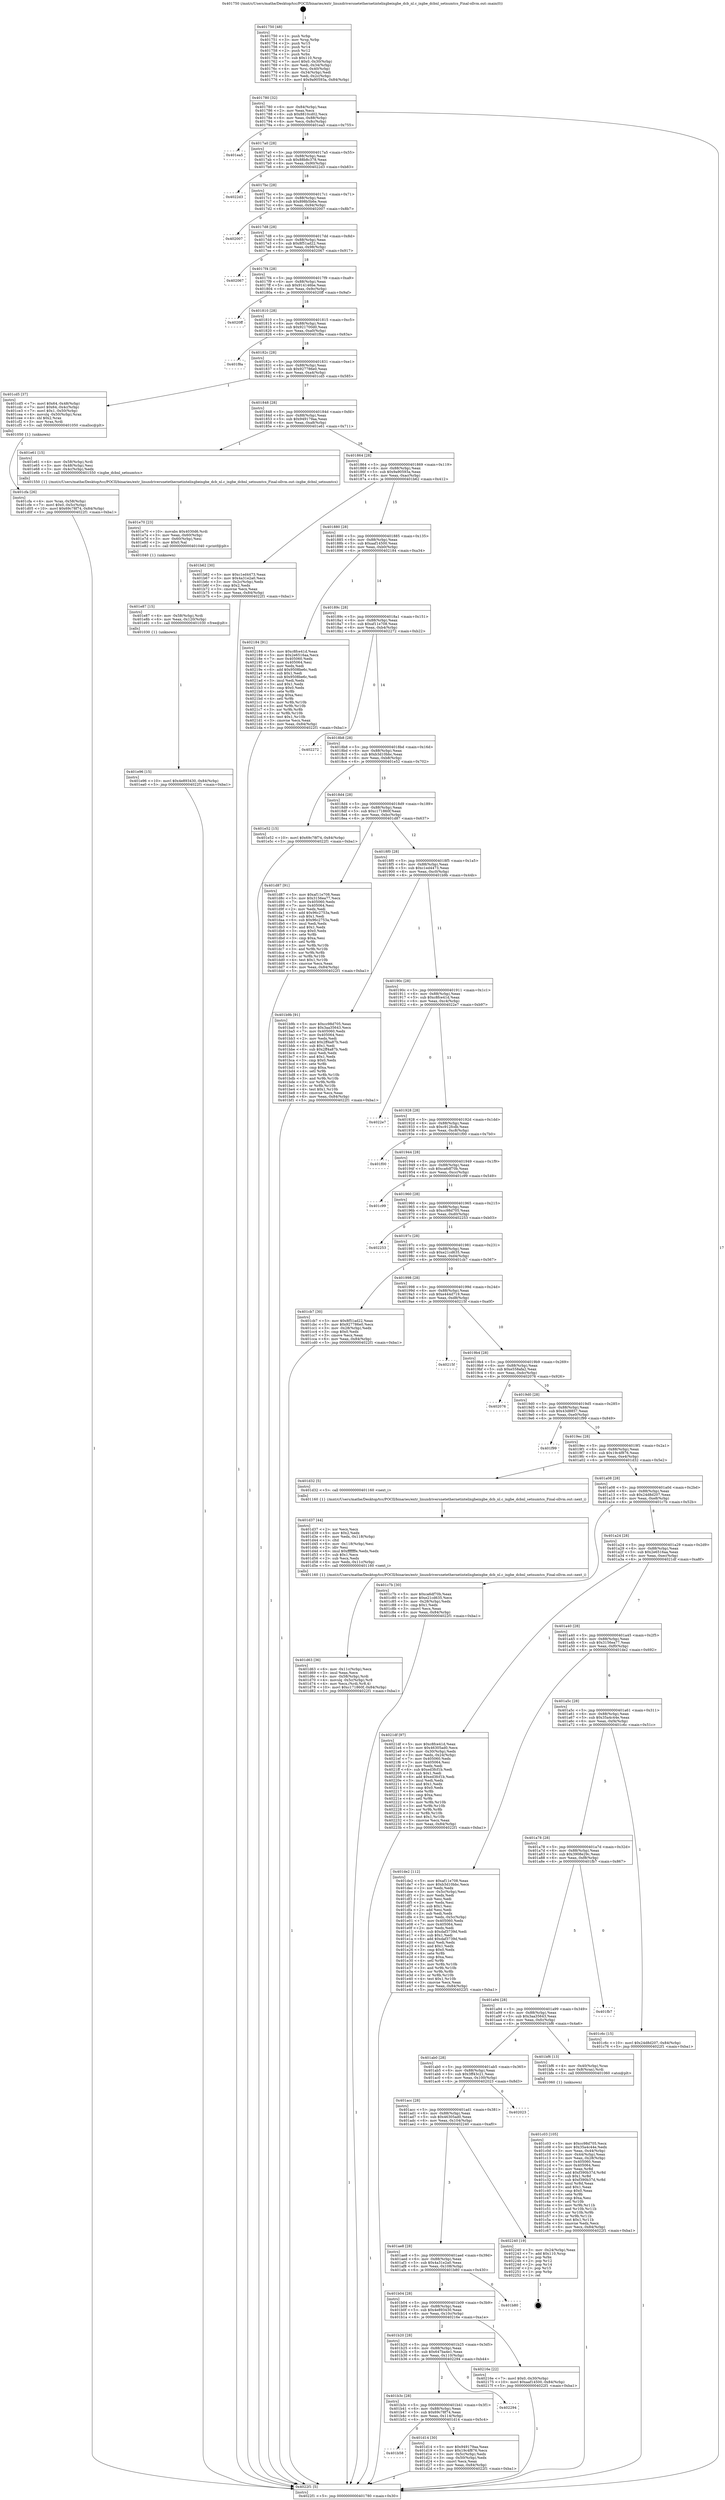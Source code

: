 digraph "0x401750" {
  label = "0x401750 (/mnt/c/Users/mathe/Desktop/tcc/POCII/binaries/extr_linuxdriversnetethernetintelixgbeixgbe_dcb_nl.c_ixgbe_dcbnl_setnumtcs_Final-ollvm.out::main(0))"
  labelloc = "t"
  node[shape=record]

  Entry [label="",width=0.3,height=0.3,shape=circle,fillcolor=black,style=filled]
  "0x401780" [label="{
     0x401780 [32]\l
     | [instrs]\l
     &nbsp;&nbsp;0x401780 \<+6\>: mov -0x84(%rbp),%eax\l
     &nbsp;&nbsp;0x401786 \<+2\>: mov %eax,%ecx\l
     &nbsp;&nbsp;0x401788 \<+6\>: sub $0x8810cd02,%ecx\l
     &nbsp;&nbsp;0x40178e \<+6\>: mov %eax,-0x88(%rbp)\l
     &nbsp;&nbsp;0x401794 \<+6\>: mov %ecx,-0x8c(%rbp)\l
     &nbsp;&nbsp;0x40179a \<+6\>: je 0000000000401ea5 \<main+0x755\>\l
  }"]
  "0x401ea5" [label="{
     0x401ea5\l
  }", style=dashed]
  "0x4017a0" [label="{
     0x4017a0 [28]\l
     | [instrs]\l
     &nbsp;&nbsp;0x4017a0 \<+5\>: jmp 00000000004017a5 \<main+0x55\>\l
     &nbsp;&nbsp;0x4017a5 \<+6\>: mov -0x88(%rbp),%eax\l
     &nbsp;&nbsp;0x4017ab \<+5\>: sub $0x88b8c378,%eax\l
     &nbsp;&nbsp;0x4017b0 \<+6\>: mov %eax,-0x90(%rbp)\l
     &nbsp;&nbsp;0x4017b6 \<+6\>: je 00000000004022d3 \<main+0xb83\>\l
  }"]
  Exit [label="",width=0.3,height=0.3,shape=circle,fillcolor=black,style=filled,peripheries=2]
  "0x4022d3" [label="{
     0x4022d3\l
  }", style=dashed]
  "0x4017bc" [label="{
     0x4017bc [28]\l
     | [instrs]\l
     &nbsp;&nbsp;0x4017bc \<+5\>: jmp 00000000004017c1 \<main+0x71\>\l
     &nbsp;&nbsp;0x4017c1 \<+6\>: mov -0x88(%rbp),%eax\l
     &nbsp;&nbsp;0x4017c7 \<+5\>: sub $0x898b5b6e,%eax\l
     &nbsp;&nbsp;0x4017cc \<+6\>: mov %eax,-0x94(%rbp)\l
     &nbsp;&nbsp;0x4017d2 \<+6\>: je 0000000000402007 \<main+0x8b7\>\l
  }"]
  "0x401e96" [label="{
     0x401e96 [15]\l
     | [instrs]\l
     &nbsp;&nbsp;0x401e96 \<+10\>: movl $0x4e893430,-0x84(%rbp)\l
     &nbsp;&nbsp;0x401ea0 \<+5\>: jmp 00000000004022f1 \<main+0xba1\>\l
  }"]
  "0x402007" [label="{
     0x402007\l
  }", style=dashed]
  "0x4017d8" [label="{
     0x4017d8 [28]\l
     | [instrs]\l
     &nbsp;&nbsp;0x4017d8 \<+5\>: jmp 00000000004017dd \<main+0x8d\>\l
     &nbsp;&nbsp;0x4017dd \<+6\>: mov -0x88(%rbp),%eax\l
     &nbsp;&nbsp;0x4017e3 \<+5\>: sub $0x8f51ad22,%eax\l
     &nbsp;&nbsp;0x4017e8 \<+6\>: mov %eax,-0x98(%rbp)\l
     &nbsp;&nbsp;0x4017ee \<+6\>: je 0000000000402067 \<main+0x917\>\l
  }"]
  "0x401e87" [label="{
     0x401e87 [15]\l
     | [instrs]\l
     &nbsp;&nbsp;0x401e87 \<+4\>: mov -0x58(%rbp),%rdi\l
     &nbsp;&nbsp;0x401e8b \<+6\>: mov %eax,-0x120(%rbp)\l
     &nbsp;&nbsp;0x401e91 \<+5\>: call 0000000000401030 \<free@plt\>\l
     | [calls]\l
     &nbsp;&nbsp;0x401030 \{1\} (unknown)\l
  }"]
  "0x402067" [label="{
     0x402067\l
  }", style=dashed]
  "0x4017f4" [label="{
     0x4017f4 [28]\l
     | [instrs]\l
     &nbsp;&nbsp;0x4017f4 \<+5\>: jmp 00000000004017f9 \<main+0xa9\>\l
     &nbsp;&nbsp;0x4017f9 \<+6\>: mov -0x88(%rbp),%eax\l
     &nbsp;&nbsp;0x4017ff \<+5\>: sub $0x914146be,%eax\l
     &nbsp;&nbsp;0x401804 \<+6\>: mov %eax,-0x9c(%rbp)\l
     &nbsp;&nbsp;0x40180a \<+6\>: je 00000000004020ff \<main+0x9af\>\l
  }"]
  "0x401e70" [label="{
     0x401e70 [23]\l
     | [instrs]\l
     &nbsp;&nbsp;0x401e70 \<+10\>: movabs $0x4030d6,%rdi\l
     &nbsp;&nbsp;0x401e7a \<+3\>: mov %eax,-0x60(%rbp)\l
     &nbsp;&nbsp;0x401e7d \<+3\>: mov -0x60(%rbp),%esi\l
     &nbsp;&nbsp;0x401e80 \<+2\>: mov $0x0,%al\l
     &nbsp;&nbsp;0x401e82 \<+5\>: call 0000000000401040 \<printf@plt\>\l
     | [calls]\l
     &nbsp;&nbsp;0x401040 \{1\} (unknown)\l
  }"]
  "0x4020ff" [label="{
     0x4020ff\l
  }", style=dashed]
  "0x401810" [label="{
     0x401810 [28]\l
     | [instrs]\l
     &nbsp;&nbsp;0x401810 \<+5\>: jmp 0000000000401815 \<main+0xc5\>\l
     &nbsp;&nbsp;0x401815 \<+6\>: mov -0x88(%rbp),%eax\l
     &nbsp;&nbsp;0x40181b \<+5\>: sub $0x921700d0,%eax\l
     &nbsp;&nbsp;0x401820 \<+6\>: mov %eax,-0xa0(%rbp)\l
     &nbsp;&nbsp;0x401826 \<+6\>: je 0000000000401f8a \<main+0x83a\>\l
  }"]
  "0x401d63" [label="{
     0x401d63 [36]\l
     | [instrs]\l
     &nbsp;&nbsp;0x401d63 \<+6\>: mov -0x11c(%rbp),%ecx\l
     &nbsp;&nbsp;0x401d69 \<+3\>: imul %eax,%ecx\l
     &nbsp;&nbsp;0x401d6c \<+4\>: mov -0x58(%rbp),%rdi\l
     &nbsp;&nbsp;0x401d70 \<+4\>: movslq -0x5c(%rbp),%r8\l
     &nbsp;&nbsp;0x401d74 \<+4\>: mov %ecx,(%rdi,%r8,4)\l
     &nbsp;&nbsp;0x401d78 \<+10\>: movl $0xc171860f,-0x84(%rbp)\l
     &nbsp;&nbsp;0x401d82 \<+5\>: jmp 00000000004022f1 \<main+0xba1\>\l
  }"]
  "0x401f8a" [label="{
     0x401f8a\l
  }", style=dashed]
  "0x40182c" [label="{
     0x40182c [28]\l
     | [instrs]\l
     &nbsp;&nbsp;0x40182c \<+5\>: jmp 0000000000401831 \<main+0xe1\>\l
     &nbsp;&nbsp;0x401831 \<+6\>: mov -0x88(%rbp),%eax\l
     &nbsp;&nbsp;0x401837 \<+5\>: sub $0x927786e0,%eax\l
     &nbsp;&nbsp;0x40183c \<+6\>: mov %eax,-0xa4(%rbp)\l
     &nbsp;&nbsp;0x401842 \<+6\>: je 0000000000401cd5 \<main+0x585\>\l
  }"]
  "0x401d37" [label="{
     0x401d37 [44]\l
     | [instrs]\l
     &nbsp;&nbsp;0x401d37 \<+2\>: xor %ecx,%ecx\l
     &nbsp;&nbsp;0x401d39 \<+5\>: mov $0x2,%edx\l
     &nbsp;&nbsp;0x401d3e \<+6\>: mov %edx,-0x118(%rbp)\l
     &nbsp;&nbsp;0x401d44 \<+1\>: cltd\l
     &nbsp;&nbsp;0x401d45 \<+6\>: mov -0x118(%rbp),%esi\l
     &nbsp;&nbsp;0x401d4b \<+2\>: idiv %esi\l
     &nbsp;&nbsp;0x401d4d \<+6\>: imul $0xfffffffe,%edx,%edx\l
     &nbsp;&nbsp;0x401d53 \<+3\>: sub $0x1,%ecx\l
     &nbsp;&nbsp;0x401d56 \<+2\>: sub %ecx,%edx\l
     &nbsp;&nbsp;0x401d58 \<+6\>: mov %edx,-0x11c(%rbp)\l
     &nbsp;&nbsp;0x401d5e \<+5\>: call 0000000000401160 \<next_i\>\l
     | [calls]\l
     &nbsp;&nbsp;0x401160 \{1\} (/mnt/c/Users/mathe/Desktop/tcc/POCII/binaries/extr_linuxdriversnetethernetintelixgbeixgbe_dcb_nl.c_ixgbe_dcbnl_setnumtcs_Final-ollvm.out::next_i)\l
  }"]
  "0x401cd5" [label="{
     0x401cd5 [37]\l
     | [instrs]\l
     &nbsp;&nbsp;0x401cd5 \<+7\>: movl $0x64,-0x48(%rbp)\l
     &nbsp;&nbsp;0x401cdc \<+7\>: movl $0x64,-0x4c(%rbp)\l
     &nbsp;&nbsp;0x401ce3 \<+7\>: movl $0x1,-0x50(%rbp)\l
     &nbsp;&nbsp;0x401cea \<+4\>: movslq -0x50(%rbp),%rax\l
     &nbsp;&nbsp;0x401cee \<+4\>: shl $0x2,%rax\l
     &nbsp;&nbsp;0x401cf2 \<+3\>: mov %rax,%rdi\l
     &nbsp;&nbsp;0x401cf5 \<+5\>: call 0000000000401050 \<malloc@plt\>\l
     | [calls]\l
     &nbsp;&nbsp;0x401050 \{1\} (unknown)\l
  }"]
  "0x401848" [label="{
     0x401848 [28]\l
     | [instrs]\l
     &nbsp;&nbsp;0x401848 \<+5\>: jmp 000000000040184d \<main+0xfd\>\l
     &nbsp;&nbsp;0x40184d \<+6\>: mov -0x88(%rbp),%eax\l
     &nbsp;&nbsp;0x401853 \<+5\>: sub $0x949179aa,%eax\l
     &nbsp;&nbsp;0x401858 \<+6\>: mov %eax,-0xa8(%rbp)\l
     &nbsp;&nbsp;0x40185e \<+6\>: je 0000000000401e61 \<main+0x711\>\l
  }"]
  "0x401b58" [label="{
     0x401b58\l
  }", style=dashed]
  "0x401e61" [label="{
     0x401e61 [15]\l
     | [instrs]\l
     &nbsp;&nbsp;0x401e61 \<+4\>: mov -0x58(%rbp),%rdi\l
     &nbsp;&nbsp;0x401e65 \<+3\>: mov -0x48(%rbp),%esi\l
     &nbsp;&nbsp;0x401e68 \<+3\>: mov -0x4c(%rbp),%edx\l
     &nbsp;&nbsp;0x401e6b \<+5\>: call 0000000000401550 \<ixgbe_dcbnl_setnumtcs\>\l
     | [calls]\l
     &nbsp;&nbsp;0x401550 \{1\} (/mnt/c/Users/mathe/Desktop/tcc/POCII/binaries/extr_linuxdriversnetethernetintelixgbeixgbe_dcb_nl.c_ixgbe_dcbnl_setnumtcs_Final-ollvm.out::ixgbe_dcbnl_setnumtcs)\l
  }"]
  "0x401864" [label="{
     0x401864 [28]\l
     | [instrs]\l
     &nbsp;&nbsp;0x401864 \<+5\>: jmp 0000000000401869 \<main+0x119\>\l
     &nbsp;&nbsp;0x401869 \<+6\>: mov -0x88(%rbp),%eax\l
     &nbsp;&nbsp;0x40186f \<+5\>: sub $0x9a90593a,%eax\l
     &nbsp;&nbsp;0x401874 \<+6\>: mov %eax,-0xac(%rbp)\l
     &nbsp;&nbsp;0x40187a \<+6\>: je 0000000000401b62 \<main+0x412\>\l
  }"]
  "0x401d14" [label="{
     0x401d14 [30]\l
     | [instrs]\l
     &nbsp;&nbsp;0x401d14 \<+5\>: mov $0x949179aa,%eax\l
     &nbsp;&nbsp;0x401d19 \<+5\>: mov $0x19c4f876,%ecx\l
     &nbsp;&nbsp;0x401d1e \<+3\>: mov -0x5c(%rbp),%edx\l
     &nbsp;&nbsp;0x401d21 \<+3\>: cmp -0x50(%rbp),%edx\l
     &nbsp;&nbsp;0x401d24 \<+3\>: cmovl %ecx,%eax\l
     &nbsp;&nbsp;0x401d27 \<+6\>: mov %eax,-0x84(%rbp)\l
     &nbsp;&nbsp;0x401d2d \<+5\>: jmp 00000000004022f1 \<main+0xba1\>\l
  }"]
  "0x401b62" [label="{
     0x401b62 [30]\l
     | [instrs]\l
     &nbsp;&nbsp;0x401b62 \<+5\>: mov $0xc1ed4473,%eax\l
     &nbsp;&nbsp;0x401b67 \<+5\>: mov $0x4a31e2a0,%ecx\l
     &nbsp;&nbsp;0x401b6c \<+3\>: mov -0x2c(%rbp),%edx\l
     &nbsp;&nbsp;0x401b6f \<+3\>: cmp $0x2,%edx\l
     &nbsp;&nbsp;0x401b72 \<+3\>: cmovne %ecx,%eax\l
     &nbsp;&nbsp;0x401b75 \<+6\>: mov %eax,-0x84(%rbp)\l
     &nbsp;&nbsp;0x401b7b \<+5\>: jmp 00000000004022f1 \<main+0xba1\>\l
  }"]
  "0x401880" [label="{
     0x401880 [28]\l
     | [instrs]\l
     &nbsp;&nbsp;0x401880 \<+5\>: jmp 0000000000401885 \<main+0x135\>\l
     &nbsp;&nbsp;0x401885 \<+6\>: mov -0x88(%rbp),%eax\l
     &nbsp;&nbsp;0x40188b \<+5\>: sub $0xaaf14500,%eax\l
     &nbsp;&nbsp;0x401890 \<+6\>: mov %eax,-0xb0(%rbp)\l
     &nbsp;&nbsp;0x401896 \<+6\>: je 0000000000402184 \<main+0xa34\>\l
  }"]
  "0x4022f1" [label="{
     0x4022f1 [5]\l
     | [instrs]\l
     &nbsp;&nbsp;0x4022f1 \<+5\>: jmp 0000000000401780 \<main+0x30\>\l
  }"]
  "0x401750" [label="{
     0x401750 [48]\l
     | [instrs]\l
     &nbsp;&nbsp;0x401750 \<+1\>: push %rbp\l
     &nbsp;&nbsp;0x401751 \<+3\>: mov %rsp,%rbp\l
     &nbsp;&nbsp;0x401754 \<+2\>: push %r15\l
     &nbsp;&nbsp;0x401756 \<+2\>: push %r14\l
     &nbsp;&nbsp;0x401758 \<+2\>: push %r12\l
     &nbsp;&nbsp;0x40175a \<+1\>: push %rbx\l
     &nbsp;&nbsp;0x40175b \<+7\>: sub $0x110,%rsp\l
     &nbsp;&nbsp;0x401762 \<+7\>: movl $0x0,-0x30(%rbp)\l
     &nbsp;&nbsp;0x401769 \<+3\>: mov %edi,-0x34(%rbp)\l
     &nbsp;&nbsp;0x40176c \<+4\>: mov %rsi,-0x40(%rbp)\l
     &nbsp;&nbsp;0x401770 \<+3\>: mov -0x34(%rbp),%edi\l
     &nbsp;&nbsp;0x401773 \<+3\>: mov %edi,-0x2c(%rbp)\l
     &nbsp;&nbsp;0x401776 \<+10\>: movl $0x9a90593a,-0x84(%rbp)\l
  }"]
  "0x401b3c" [label="{
     0x401b3c [28]\l
     | [instrs]\l
     &nbsp;&nbsp;0x401b3c \<+5\>: jmp 0000000000401b41 \<main+0x3f1\>\l
     &nbsp;&nbsp;0x401b41 \<+6\>: mov -0x88(%rbp),%eax\l
     &nbsp;&nbsp;0x401b47 \<+5\>: sub $0x69c78f74,%eax\l
     &nbsp;&nbsp;0x401b4c \<+6\>: mov %eax,-0x114(%rbp)\l
     &nbsp;&nbsp;0x401b52 \<+6\>: je 0000000000401d14 \<main+0x5c4\>\l
  }"]
  "0x402184" [label="{
     0x402184 [91]\l
     | [instrs]\l
     &nbsp;&nbsp;0x402184 \<+5\>: mov $0xc8fce41d,%eax\l
     &nbsp;&nbsp;0x402189 \<+5\>: mov $0x2e6516aa,%ecx\l
     &nbsp;&nbsp;0x40218e \<+7\>: mov 0x405060,%edx\l
     &nbsp;&nbsp;0x402195 \<+7\>: mov 0x405064,%esi\l
     &nbsp;&nbsp;0x40219c \<+2\>: mov %edx,%edi\l
     &nbsp;&nbsp;0x40219e \<+6\>: add $0x9508be6c,%edi\l
     &nbsp;&nbsp;0x4021a4 \<+3\>: sub $0x1,%edi\l
     &nbsp;&nbsp;0x4021a7 \<+6\>: sub $0x9508be6c,%edi\l
     &nbsp;&nbsp;0x4021ad \<+3\>: imul %edi,%edx\l
     &nbsp;&nbsp;0x4021b0 \<+3\>: and $0x1,%edx\l
     &nbsp;&nbsp;0x4021b3 \<+3\>: cmp $0x0,%edx\l
     &nbsp;&nbsp;0x4021b6 \<+4\>: sete %r8b\l
     &nbsp;&nbsp;0x4021ba \<+3\>: cmp $0xa,%esi\l
     &nbsp;&nbsp;0x4021bd \<+4\>: setl %r9b\l
     &nbsp;&nbsp;0x4021c1 \<+3\>: mov %r8b,%r10b\l
     &nbsp;&nbsp;0x4021c4 \<+3\>: and %r9b,%r10b\l
     &nbsp;&nbsp;0x4021c7 \<+3\>: xor %r9b,%r8b\l
     &nbsp;&nbsp;0x4021ca \<+3\>: or %r8b,%r10b\l
     &nbsp;&nbsp;0x4021cd \<+4\>: test $0x1,%r10b\l
     &nbsp;&nbsp;0x4021d1 \<+3\>: cmovne %ecx,%eax\l
     &nbsp;&nbsp;0x4021d4 \<+6\>: mov %eax,-0x84(%rbp)\l
     &nbsp;&nbsp;0x4021da \<+5\>: jmp 00000000004022f1 \<main+0xba1\>\l
  }"]
  "0x40189c" [label="{
     0x40189c [28]\l
     | [instrs]\l
     &nbsp;&nbsp;0x40189c \<+5\>: jmp 00000000004018a1 \<main+0x151\>\l
     &nbsp;&nbsp;0x4018a1 \<+6\>: mov -0x88(%rbp),%eax\l
     &nbsp;&nbsp;0x4018a7 \<+5\>: sub $0xaf11e708,%eax\l
     &nbsp;&nbsp;0x4018ac \<+6\>: mov %eax,-0xb4(%rbp)\l
     &nbsp;&nbsp;0x4018b2 \<+6\>: je 0000000000402272 \<main+0xb22\>\l
  }"]
  "0x402294" [label="{
     0x402294\l
  }", style=dashed]
  "0x402272" [label="{
     0x402272\l
  }", style=dashed]
  "0x4018b8" [label="{
     0x4018b8 [28]\l
     | [instrs]\l
     &nbsp;&nbsp;0x4018b8 \<+5\>: jmp 00000000004018bd \<main+0x16d\>\l
     &nbsp;&nbsp;0x4018bd \<+6\>: mov -0x88(%rbp),%eax\l
     &nbsp;&nbsp;0x4018c3 \<+5\>: sub $0xb3d10bbc,%eax\l
     &nbsp;&nbsp;0x4018c8 \<+6\>: mov %eax,-0xb8(%rbp)\l
     &nbsp;&nbsp;0x4018ce \<+6\>: je 0000000000401e52 \<main+0x702\>\l
  }"]
  "0x401b20" [label="{
     0x401b20 [28]\l
     | [instrs]\l
     &nbsp;&nbsp;0x401b20 \<+5\>: jmp 0000000000401b25 \<main+0x3d5\>\l
     &nbsp;&nbsp;0x401b25 \<+6\>: mov -0x88(%rbp),%eax\l
     &nbsp;&nbsp;0x401b2b \<+5\>: sub $0x647ba4e1,%eax\l
     &nbsp;&nbsp;0x401b30 \<+6\>: mov %eax,-0x110(%rbp)\l
     &nbsp;&nbsp;0x401b36 \<+6\>: je 0000000000402294 \<main+0xb44\>\l
  }"]
  "0x401e52" [label="{
     0x401e52 [15]\l
     | [instrs]\l
     &nbsp;&nbsp;0x401e52 \<+10\>: movl $0x69c78f74,-0x84(%rbp)\l
     &nbsp;&nbsp;0x401e5c \<+5\>: jmp 00000000004022f1 \<main+0xba1\>\l
  }"]
  "0x4018d4" [label="{
     0x4018d4 [28]\l
     | [instrs]\l
     &nbsp;&nbsp;0x4018d4 \<+5\>: jmp 00000000004018d9 \<main+0x189\>\l
     &nbsp;&nbsp;0x4018d9 \<+6\>: mov -0x88(%rbp),%eax\l
     &nbsp;&nbsp;0x4018df \<+5\>: sub $0xc171860f,%eax\l
     &nbsp;&nbsp;0x4018e4 \<+6\>: mov %eax,-0xbc(%rbp)\l
     &nbsp;&nbsp;0x4018ea \<+6\>: je 0000000000401d87 \<main+0x637\>\l
  }"]
  "0x40216e" [label="{
     0x40216e [22]\l
     | [instrs]\l
     &nbsp;&nbsp;0x40216e \<+7\>: movl $0x0,-0x30(%rbp)\l
     &nbsp;&nbsp;0x402175 \<+10\>: movl $0xaaf14500,-0x84(%rbp)\l
     &nbsp;&nbsp;0x40217f \<+5\>: jmp 00000000004022f1 \<main+0xba1\>\l
  }"]
  "0x401d87" [label="{
     0x401d87 [91]\l
     | [instrs]\l
     &nbsp;&nbsp;0x401d87 \<+5\>: mov $0xaf11e708,%eax\l
     &nbsp;&nbsp;0x401d8c \<+5\>: mov $0x3156ea77,%ecx\l
     &nbsp;&nbsp;0x401d91 \<+7\>: mov 0x405060,%edx\l
     &nbsp;&nbsp;0x401d98 \<+7\>: mov 0x405064,%esi\l
     &nbsp;&nbsp;0x401d9f \<+2\>: mov %edx,%edi\l
     &nbsp;&nbsp;0x401da1 \<+6\>: add $0x96c2753a,%edi\l
     &nbsp;&nbsp;0x401da7 \<+3\>: sub $0x1,%edi\l
     &nbsp;&nbsp;0x401daa \<+6\>: sub $0x96c2753a,%edi\l
     &nbsp;&nbsp;0x401db0 \<+3\>: imul %edi,%edx\l
     &nbsp;&nbsp;0x401db3 \<+3\>: and $0x1,%edx\l
     &nbsp;&nbsp;0x401db6 \<+3\>: cmp $0x0,%edx\l
     &nbsp;&nbsp;0x401db9 \<+4\>: sete %r8b\l
     &nbsp;&nbsp;0x401dbd \<+3\>: cmp $0xa,%esi\l
     &nbsp;&nbsp;0x401dc0 \<+4\>: setl %r9b\l
     &nbsp;&nbsp;0x401dc4 \<+3\>: mov %r8b,%r10b\l
     &nbsp;&nbsp;0x401dc7 \<+3\>: and %r9b,%r10b\l
     &nbsp;&nbsp;0x401dca \<+3\>: xor %r9b,%r8b\l
     &nbsp;&nbsp;0x401dcd \<+3\>: or %r8b,%r10b\l
     &nbsp;&nbsp;0x401dd0 \<+4\>: test $0x1,%r10b\l
     &nbsp;&nbsp;0x401dd4 \<+3\>: cmovne %ecx,%eax\l
     &nbsp;&nbsp;0x401dd7 \<+6\>: mov %eax,-0x84(%rbp)\l
     &nbsp;&nbsp;0x401ddd \<+5\>: jmp 00000000004022f1 \<main+0xba1\>\l
  }"]
  "0x4018f0" [label="{
     0x4018f0 [28]\l
     | [instrs]\l
     &nbsp;&nbsp;0x4018f0 \<+5\>: jmp 00000000004018f5 \<main+0x1a5\>\l
     &nbsp;&nbsp;0x4018f5 \<+6\>: mov -0x88(%rbp),%eax\l
     &nbsp;&nbsp;0x4018fb \<+5\>: sub $0xc1ed4473,%eax\l
     &nbsp;&nbsp;0x401900 \<+6\>: mov %eax,-0xc0(%rbp)\l
     &nbsp;&nbsp;0x401906 \<+6\>: je 0000000000401b9b \<main+0x44b\>\l
  }"]
  "0x401b04" [label="{
     0x401b04 [28]\l
     | [instrs]\l
     &nbsp;&nbsp;0x401b04 \<+5\>: jmp 0000000000401b09 \<main+0x3b9\>\l
     &nbsp;&nbsp;0x401b09 \<+6\>: mov -0x88(%rbp),%eax\l
     &nbsp;&nbsp;0x401b0f \<+5\>: sub $0x4e893430,%eax\l
     &nbsp;&nbsp;0x401b14 \<+6\>: mov %eax,-0x10c(%rbp)\l
     &nbsp;&nbsp;0x401b1a \<+6\>: je 000000000040216e \<main+0xa1e\>\l
  }"]
  "0x401b9b" [label="{
     0x401b9b [91]\l
     | [instrs]\l
     &nbsp;&nbsp;0x401b9b \<+5\>: mov $0xcc98d705,%eax\l
     &nbsp;&nbsp;0x401ba0 \<+5\>: mov $0x3aa35643,%ecx\l
     &nbsp;&nbsp;0x401ba5 \<+7\>: mov 0x405060,%edx\l
     &nbsp;&nbsp;0x401bac \<+7\>: mov 0x405064,%esi\l
     &nbsp;&nbsp;0x401bb3 \<+2\>: mov %edx,%edi\l
     &nbsp;&nbsp;0x401bb5 \<+6\>: add $0x2ff4a87b,%edi\l
     &nbsp;&nbsp;0x401bbb \<+3\>: sub $0x1,%edi\l
     &nbsp;&nbsp;0x401bbe \<+6\>: sub $0x2ff4a87b,%edi\l
     &nbsp;&nbsp;0x401bc4 \<+3\>: imul %edi,%edx\l
     &nbsp;&nbsp;0x401bc7 \<+3\>: and $0x1,%edx\l
     &nbsp;&nbsp;0x401bca \<+3\>: cmp $0x0,%edx\l
     &nbsp;&nbsp;0x401bcd \<+4\>: sete %r8b\l
     &nbsp;&nbsp;0x401bd1 \<+3\>: cmp $0xa,%esi\l
     &nbsp;&nbsp;0x401bd4 \<+4\>: setl %r9b\l
     &nbsp;&nbsp;0x401bd8 \<+3\>: mov %r8b,%r10b\l
     &nbsp;&nbsp;0x401bdb \<+3\>: and %r9b,%r10b\l
     &nbsp;&nbsp;0x401bde \<+3\>: xor %r9b,%r8b\l
     &nbsp;&nbsp;0x401be1 \<+3\>: or %r8b,%r10b\l
     &nbsp;&nbsp;0x401be4 \<+4\>: test $0x1,%r10b\l
     &nbsp;&nbsp;0x401be8 \<+3\>: cmovne %ecx,%eax\l
     &nbsp;&nbsp;0x401beb \<+6\>: mov %eax,-0x84(%rbp)\l
     &nbsp;&nbsp;0x401bf1 \<+5\>: jmp 00000000004022f1 \<main+0xba1\>\l
  }"]
  "0x40190c" [label="{
     0x40190c [28]\l
     | [instrs]\l
     &nbsp;&nbsp;0x40190c \<+5\>: jmp 0000000000401911 \<main+0x1c1\>\l
     &nbsp;&nbsp;0x401911 \<+6\>: mov -0x88(%rbp),%eax\l
     &nbsp;&nbsp;0x401917 \<+5\>: sub $0xc8fce41d,%eax\l
     &nbsp;&nbsp;0x40191c \<+6\>: mov %eax,-0xc4(%rbp)\l
     &nbsp;&nbsp;0x401922 \<+6\>: je 00000000004022e7 \<main+0xb97\>\l
  }"]
  "0x401b80" [label="{
     0x401b80\l
  }", style=dashed]
  "0x4022e7" [label="{
     0x4022e7\l
  }", style=dashed]
  "0x401928" [label="{
     0x401928 [28]\l
     | [instrs]\l
     &nbsp;&nbsp;0x401928 \<+5\>: jmp 000000000040192d \<main+0x1dd\>\l
     &nbsp;&nbsp;0x40192d \<+6\>: mov -0x88(%rbp),%eax\l
     &nbsp;&nbsp;0x401933 \<+5\>: sub $0xc912fcdb,%eax\l
     &nbsp;&nbsp;0x401938 \<+6\>: mov %eax,-0xc8(%rbp)\l
     &nbsp;&nbsp;0x40193e \<+6\>: je 0000000000401f00 \<main+0x7b0\>\l
  }"]
  "0x401ae8" [label="{
     0x401ae8 [28]\l
     | [instrs]\l
     &nbsp;&nbsp;0x401ae8 \<+5\>: jmp 0000000000401aed \<main+0x39d\>\l
     &nbsp;&nbsp;0x401aed \<+6\>: mov -0x88(%rbp),%eax\l
     &nbsp;&nbsp;0x401af3 \<+5\>: sub $0x4a31e2a0,%eax\l
     &nbsp;&nbsp;0x401af8 \<+6\>: mov %eax,-0x108(%rbp)\l
     &nbsp;&nbsp;0x401afe \<+6\>: je 0000000000401b80 \<main+0x430\>\l
  }"]
  "0x401f00" [label="{
     0x401f00\l
  }", style=dashed]
  "0x401944" [label="{
     0x401944 [28]\l
     | [instrs]\l
     &nbsp;&nbsp;0x401944 \<+5\>: jmp 0000000000401949 \<main+0x1f9\>\l
     &nbsp;&nbsp;0x401949 \<+6\>: mov -0x88(%rbp),%eax\l
     &nbsp;&nbsp;0x40194f \<+5\>: sub $0xca6df70b,%eax\l
     &nbsp;&nbsp;0x401954 \<+6\>: mov %eax,-0xcc(%rbp)\l
     &nbsp;&nbsp;0x40195a \<+6\>: je 0000000000401c99 \<main+0x549\>\l
  }"]
  "0x402240" [label="{
     0x402240 [19]\l
     | [instrs]\l
     &nbsp;&nbsp;0x402240 \<+3\>: mov -0x24(%rbp),%eax\l
     &nbsp;&nbsp;0x402243 \<+7\>: add $0x110,%rsp\l
     &nbsp;&nbsp;0x40224a \<+1\>: pop %rbx\l
     &nbsp;&nbsp;0x40224b \<+2\>: pop %r12\l
     &nbsp;&nbsp;0x40224d \<+2\>: pop %r14\l
     &nbsp;&nbsp;0x40224f \<+2\>: pop %r15\l
     &nbsp;&nbsp;0x402251 \<+1\>: pop %rbp\l
     &nbsp;&nbsp;0x402252 \<+1\>: ret\l
  }"]
  "0x401c99" [label="{
     0x401c99\l
  }", style=dashed]
  "0x401960" [label="{
     0x401960 [28]\l
     | [instrs]\l
     &nbsp;&nbsp;0x401960 \<+5\>: jmp 0000000000401965 \<main+0x215\>\l
     &nbsp;&nbsp;0x401965 \<+6\>: mov -0x88(%rbp),%eax\l
     &nbsp;&nbsp;0x40196b \<+5\>: sub $0xcc98d705,%eax\l
     &nbsp;&nbsp;0x401970 \<+6\>: mov %eax,-0xd0(%rbp)\l
     &nbsp;&nbsp;0x401976 \<+6\>: je 0000000000402253 \<main+0xb03\>\l
  }"]
  "0x401acc" [label="{
     0x401acc [28]\l
     | [instrs]\l
     &nbsp;&nbsp;0x401acc \<+5\>: jmp 0000000000401ad1 \<main+0x381\>\l
     &nbsp;&nbsp;0x401ad1 \<+6\>: mov -0x88(%rbp),%eax\l
     &nbsp;&nbsp;0x401ad7 \<+5\>: sub $0x46305ad0,%eax\l
     &nbsp;&nbsp;0x401adc \<+6\>: mov %eax,-0x104(%rbp)\l
     &nbsp;&nbsp;0x401ae2 \<+6\>: je 0000000000402240 \<main+0xaf0\>\l
  }"]
  "0x402253" [label="{
     0x402253\l
  }", style=dashed]
  "0x40197c" [label="{
     0x40197c [28]\l
     | [instrs]\l
     &nbsp;&nbsp;0x40197c \<+5\>: jmp 0000000000401981 \<main+0x231\>\l
     &nbsp;&nbsp;0x401981 \<+6\>: mov -0x88(%rbp),%eax\l
     &nbsp;&nbsp;0x401987 \<+5\>: sub $0xe21cd635,%eax\l
     &nbsp;&nbsp;0x40198c \<+6\>: mov %eax,-0xd4(%rbp)\l
     &nbsp;&nbsp;0x401992 \<+6\>: je 0000000000401cb7 \<main+0x567\>\l
  }"]
  "0x402023" [label="{
     0x402023\l
  }", style=dashed]
  "0x401cb7" [label="{
     0x401cb7 [30]\l
     | [instrs]\l
     &nbsp;&nbsp;0x401cb7 \<+5\>: mov $0x8f51ad22,%eax\l
     &nbsp;&nbsp;0x401cbc \<+5\>: mov $0x927786e0,%ecx\l
     &nbsp;&nbsp;0x401cc1 \<+3\>: mov -0x28(%rbp),%edx\l
     &nbsp;&nbsp;0x401cc4 \<+3\>: cmp $0x0,%edx\l
     &nbsp;&nbsp;0x401cc7 \<+3\>: cmove %ecx,%eax\l
     &nbsp;&nbsp;0x401cca \<+6\>: mov %eax,-0x84(%rbp)\l
     &nbsp;&nbsp;0x401cd0 \<+5\>: jmp 00000000004022f1 \<main+0xba1\>\l
  }"]
  "0x401998" [label="{
     0x401998 [28]\l
     | [instrs]\l
     &nbsp;&nbsp;0x401998 \<+5\>: jmp 000000000040199d \<main+0x24d\>\l
     &nbsp;&nbsp;0x40199d \<+6\>: mov -0x88(%rbp),%eax\l
     &nbsp;&nbsp;0x4019a3 \<+5\>: sub $0xe444d719,%eax\l
     &nbsp;&nbsp;0x4019a8 \<+6\>: mov %eax,-0xd8(%rbp)\l
     &nbsp;&nbsp;0x4019ae \<+6\>: je 000000000040215f \<main+0xa0f\>\l
  }"]
  "0x401cfa" [label="{
     0x401cfa [26]\l
     | [instrs]\l
     &nbsp;&nbsp;0x401cfa \<+4\>: mov %rax,-0x58(%rbp)\l
     &nbsp;&nbsp;0x401cfe \<+7\>: movl $0x0,-0x5c(%rbp)\l
     &nbsp;&nbsp;0x401d05 \<+10\>: movl $0x69c78f74,-0x84(%rbp)\l
     &nbsp;&nbsp;0x401d0f \<+5\>: jmp 00000000004022f1 \<main+0xba1\>\l
  }"]
  "0x40215f" [label="{
     0x40215f\l
  }", style=dashed]
  "0x4019b4" [label="{
     0x4019b4 [28]\l
     | [instrs]\l
     &nbsp;&nbsp;0x4019b4 \<+5\>: jmp 00000000004019b9 \<main+0x269\>\l
     &nbsp;&nbsp;0x4019b9 \<+6\>: mov -0x88(%rbp),%eax\l
     &nbsp;&nbsp;0x4019bf \<+5\>: sub $0xe558afa2,%eax\l
     &nbsp;&nbsp;0x4019c4 \<+6\>: mov %eax,-0xdc(%rbp)\l
     &nbsp;&nbsp;0x4019ca \<+6\>: je 0000000000402076 \<main+0x926\>\l
  }"]
  "0x401c03" [label="{
     0x401c03 [105]\l
     | [instrs]\l
     &nbsp;&nbsp;0x401c03 \<+5\>: mov $0xcc98d705,%ecx\l
     &nbsp;&nbsp;0x401c08 \<+5\>: mov $0x35a4c44e,%edx\l
     &nbsp;&nbsp;0x401c0d \<+3\>: mov %eax,-0x44(%rbp)\l
     &nbsp;&nbsp;0x401c10 \<+3\>: mov -0x44(%rbp),%eax\l
     &nbsp;&nbsp;0x401c13 \<+3\>: mov %eax,-0x28(%rbp)\l
     &nbsp;&nbsp;0x401c16 \<+7\>: mov 0x405060,%eax\l
     &nbsp;&nbsp;0x401c1d \<+7\>: mov 0x405064,%esi\l
     &nbsp;&nbsp;0x401c24 \<+3\>: mov %eax,%r8d\l
     &nbsp;&nbsp;0x401c27 \<+7\>: add $0xf390b37d,%r8d\l
     &nbsp;&nbsp;0x401c2e \<+4\>: sub $0x1,%r8d\l
     &nbsp;&nbsp;0x401c32 \<+7\>: sub $0xf390b37d,%r8d\l
     &nbsp;&nbsp;0x401c39 \<+4\>: imul %r8d,%eax\l
     &nbsp;&nbsp;0x401c3d \<+3\>: and $0x1,%eax\l
     &nbsp;&nbsp;0x401c40 \<+3\>: cmp $0x0,%eax\l
     &nbsp;&nbsp;0x401c43 \<+4\>: sete %r9b\l
     &nbsp;&nbsp;0x401c47 \<+3\>: cmp $0xa,%esi\l
     &nbsp;&nbsp;0x401c4a \<+4\>: setl %r10b\l
     &nbsp;&nbsp;0x401c4e \<+3\>: mov %r9b,%r11b\l
     &nbsp;&nbsp;0x401c51 \<+3\>: and %r10b,%r11b\l
     &nbsp;&nbsp;0x401c54 \<+3\>: xor %r10b,%r9b\l
     &nbsp;&nbsp;0x401c57 \<+3\>: or %r9b,%r11b\l
     &nbsp;&nbsp;0x401c5a \<+4\>: test $0x1,%r11b\l
     &nbsp;&nbsp;0x401c5e \<+3\>: cmovne %edx,%ecx\l
     &nbsp;&nbsp;0x401c61 \<+6\>: mov %ecx,-0x84(%rbp)\l
     &nbsp;&nbsp;0x401c67 \<+5\>: jmp 00000000004022f1 \<main+0xba1\>\l
  }"]
  "0x402076" [label="{
     0x402076\l
  }", style=dashed]
  "0x4019d0" [label="{
     0x4019d0 [28]\l
     | [instrs]\l
     &nbsp;&nbsp;0x4019d0 \<+5\>: jmp 00000000004019d5 \<main+0x285\>\l
     &nbsp;&nbsp;0x4019d5 \<+6\>: mov -0x88(%rbp),%eax\l
     &nbsp;&nbsp;0x4019db \<+5\>: sub $0x43d8857,%eax\l
     &nbsp;&nbsp;0x4019e0 \<+6\>: mov %eax,-0xe0(%rbp)\l
     &nbsp;&nbsp;0x4019e6 \<+6\>: je 0000000000401f99 \<main+0x849\>\l
  }"]
  "0x401ab0" [label="{
     0x401ab0 [28]\l
     | [instrs]\l
     &nbsp;&nbsp;0x401ab0 \<+5\>: jmp 0000000000401ab5 \<main+0x365\>\l
     &nbsp;&nbsp;0x401ab5 \<+6\>: mov -0x88(%rbp),%eax\l
     &nbsp;&nbsp;0x401abb \<+5\>: sub $0x3ff43c21,%eax\l
     &nbsp;&nbsp;0x401ac0 \<+6\>: mov %eax,-0x100(%rbp)\l
     &nbsp;&nbsp;0x401ac6 \<+6\>: je 0000000000402023 \<main+0x8d3\>\l
  }"]
  "0x401f99" [label="{
     0x401f99\l
  }", style=dashed]
  "0x4019ec" [label="{
     0x4019ec [28]\l
     | [instrs]\l
     &nbsp;&nbsp;0x4019ec \<+5\>: jmp 00000000004019f1 \<main+0x2a1\>\l
     &nbsp;&nbsp;0x4019f1 \<+6\>: mov -0x88(%rbp),%eax\l
     &nbsp;&nbsp;0x4019f7 \<+5\>: sub $0x19c4f876,%eax\l
     &nbsp;&nbsp;0x4019fc \<+6\>: mov %eax,-0xe4(%rbp)\l
     &nbsp;&nbsp;0x401a02 \<+6\>: je 0000000000401d32 \<main+0x5e2\>\l
  }"]
  "0x401bf6" [label="{
     0x401bf6 [13]\l
     | [instrs]\l
     &nbsp;&nbsp;0x401bf6 \<+4\>: mov -0x40(%rbp),%rax\l
     &nbsp;&nbsp;0x401bfa \<+4\>: mov 0x8(%rax),%rdi\l
     &nbsp;&nbsp;0x401bfe \<+5\>: call 0000000000401060 \<atoi@plt\>\l
     | [calls]\l
     &nbsp;&nbsp;0x401060 \{1\} (unknown)\l
  }"]
  "0x401d32" [label="{
     0x401d32 [5]\l
     | [instrs]\l
     &nbsp;&nbsp;0x401d32 \<+5\>: call 0000000000401160 \<next_i\>\l
     | [calls]\l
     &nbsp;&nbsp;0x401160 \{1\} (/mnt/c/Users/mathe/Desktop/tcc/POCII/binaries/extr_linuxdriversnetethernetintelixgbeixgbe_dcb_nl.c_ixgbe_dcbnl_setnumtcs_Final-ollvm.out::next_i)\l
  }"]
  "0x401a08" [label="{
     0x401a08 [28]\l
     | [instrs]\l
     &nbsp;&nbsp;0x401a08 \<+5\>: jmp 0000000000401a0d \<main+0x2bd\>\l
     &nbsp;&nbsp;0x401a0d \<+6\>: mov -0x88(%rbp),%eax\l
     &nbsp;&nbsp;0x401a13 \<+5\>: sub $0x24d8d207,%eax\l
     &nbsp;&nbsp;0x401a18 \<+6\>: mov %eax,-0xe8(%rbp)\l
     &nbsp;&nbsp;0x401a1e \<+6\>: je 0000000000401c7b \<main+0x52b\>\l
  }"]
  "0x401a94" [label="{
     0x401a94 [28]\l
     | [instrs]\l
     &nbsp;&nbsp;0x401a94 \<+5\>: jmp 0000000000401a99 \<main+0x349\>\l
     &nbsp;&nbsp;0x401a99 \<+6\>: mov -0x88(%rbp),%eax\l
     &nbsp;&nbsp;0x401a9f \<+5\>: sub $0x3aa35643,%eax\l
     &nbsp;&nbsp;0x401aa4 \<+6\>: mov %eax,-0xfc(%rbp)\l
     &nbsp;&nbsp;0x401aaa \<+6\>: je 0000000000401bf6 \<main+0x4a6\>\l
  }"]
  "0x401c7b" [label="{
     0x401c7b [30]\l
     | [instrs]\l
     &nbsp;&nbsp;0x401c7b \<+5\>: mov $0xca6df70b,%eax\l
     &nbsp;&nbsp;0x401c80 \<+5\>: mov $0xe21cd635,%ecx\l
     &nbsp;&nbsp;0x401c85 \<+3\>: mov -0x28(%rbp),%edx\l
     &nbsp;&nbsp;0x401c88 \<+3\>: cmp $0x1,%edx\l
     &nbsp;&nbsp;0x401c8b \<+3\>: cmovl %ecx,%eax\l
     &nbsp;&nbsp;0x401c8e \<+6\>: mov %eax,-0x84(%rbp)\l
     &nbsp;&nbsp;0x401c94 \<+5\>: jmp 00000000004022f1 \<main+0xba1\>\l
  }"]
  "0x401a24" [label="{
     0x401a24 [28]\l
     | [instrs]\l
     &nbsp;&nbsp;0x401a24 \<+5\>: jmp 0000000000401a29 \<main+0x2d9\>\l
     &nbsp;&nbsp;0x401a29 \<+6\>: mov -0x88(%rbp),%eax\l
     &nbsp;&nbsp;0x401a2f \<+5\>: sub $0x2e6516aa,%eax\l
     &nbsp;&nbsp;0x401a34 \<+6\>: mov %eax,-0xec(%rbp)\l
     &nbsp;&nbsp;0x401a3a \<+6\>: je 00000000004021df \<main+0xa8f\>\l
  }"]
  "0x401fb7" [label="{
     0x401fb7\l
  }", style=dashed]
  "0x4021df" [label="{
     0x4021df [97]\l
     | [instrs]\l
     &nbsp;&nbsp;0x4021df \<+5\>: mov $0xc8fce41d,%eax\l
     &nbsp;&nbsp;0x4021e4 \<+5\>: mov $0x46305ad0,%ecx\l
     &nbsp;&nbsp;0x4021e9 \<+3\>: mov -0x30(%rbp),%edx\l
     &nbsp;&nbsp;0x4021ec \<+3\>: mov %edx,-0x24(%rbp)\l
     &nbsp;&nbsp;0x4021ef \<+7\>: mov 0x405060,%edx\l
     &nbsp;&nbsp;0x4021f6 \<+7\>: mov 0x405064,%esi\l
     &nbsp;&nbsp;0x4021fd \<+2\>: mov %edx,%edi\l
     &nbsp;&nbsp;0x4021ff \<+6\>: sub $0xed3fcf1b,%edi\l
     &nbsp;&nbsp;0x402205 \<+3\>: sub $0x1,%edi\l
     &nbsp;&nbsp;0x402208 \<+6\>: add $0xed3fcf1b,%edi\l
     &nbsp;&nbsp;0x40220e \<+3\>: imul %edi,%edx\l
     &nbsp;&nbsp;0x402211 \<+3\>: and $0x1,%edx\l
     &nbsp;&nbsp;0x402214 \<+3\>: cmp $0x0,%edx\l
     &nbsp;&nbsp;0x402217 \<+4\>: sete %r8b\l
     &nbsp;&nbsp;0x40221b \<+3\>: cmp $0xa,%esi\l
     &nbsp;&nbsp;0x40221e \<+4\>: setl %r9b\l
     &nbsp;&nbsp;0x402222 \<+3\>: mov %r8b,%r10b\l
     &nbsp;&nbsp;0x402225 \<+3\>: and %r9b,%r10b\l
     &nbsp;&nbsp;0x402228 \<+3\>: xor %r9b,%r8b\l
     &nbsp;&nbsp;0x40222b \<+3\>: or %r8b,%r10b\l
     &nbsp;&nbsp;0x40222e \<+4\>: test $0x1,%r10b\l
     &nbsp;&nbsp;0x402232 \<+3\>: cmovne %ecx,%eax\l
     &nbsp;&nbsp;0x402235 \<+6\>: mov %eax,-0x84(%rbp)\l
     &nbsp;&nbsp;0x40223b \<+5\>: jmp 00000000004022f1 \<main+0xba1\>\l
  }"]
  "0x401a40" [label="{
     0x401a40 [28]\l
     | [instrs]\l
     &nbsp;&nbsp;0x401a40 \<+5\>: jmp 0000000000401a45 \<main+0x2f5\>\l
     &nbsp;&nbsp;0x401a45 \<+6\>: mov -0x88(%rbp),%eax\l
     &nbsp;&nbsp;0x401a4b \<+5\>: sub $0x3156ea77,%eax\l
     &nbsp;&nbsp;0x401a50 \<+6\>: mov %eax,-0xf0(%rbp)\l
     &nbsp;&nbsp;0x401a56 \<+6\>: je 0000000000401de2 \<main+0x692\>\l
  }"]
  "0x401a78" [label="{
     0x401a78 [28]\l
     | [instrs]\l
     &nbsp;&nbsp;0x401a78 \<+5\>: jmp 0000000000401a7d \<main+0x32d\>\l
     &nbsp;&nbsp;0x401a7d \<+6\>: mov -0x88(%rbp),%eax\l
     &nbsp;&nbsp;0x401a83 \<+5\>: sub $0x3908e29c,%eax\l
     &nbsp;&nbsp;0x401a88 \<+6\>: mov %eax,-0xf8(%rbp)\l
     &nbsp;&nbsp;0x401a8e \<+6\>: je 0000000000401fb7 \<main+0x867\>\l
  }"]
  "0x401de2" [label="{
     0x401de2 [112]\l
     | [instrs]\l
     &nbsp;&nbsp;0x401de2 \<+5\>: mov $0xaf11e708,%eax\l
     &nbsp;&nbsp;0x401de7 \<+5\>: mov $0xb3d10bbc,%ecx\l
     &nbsp;&nbsp;0x401dec \<+2\>: xor %edx,%edx\l
     &nbsp;&nbsp;0x401dee \<+3\>: mov -0x5c(%rbp),%esi\l
     &nbsp;&nbsp;0x401df1 \<+2\>: mov %edx,%edi\l
     &nbsp;&nbsp;0x401df3 \<+2\>: sub %esi,%edi\l
     &nbsp;&nbsp;0x401df5 \<+2\>: mov %edx,%esi\l
     &nbsp;&nbsp;0x401df7 \<+3\>: sub $0x1,%esi\l
     &nbsp;&nbsp;0x401dfa \<+2\>: add %esi,%edi\l
     &nbsp;&nbsp;0x401dfc \<+2\>: sub %edi,%edx\l
     &nbsp;&nbsp;0x401dfe \<+3\>: mov %edx,-0x5c(%rbp)\l
     &nbsp;&nbsp;0x401e01 \<+7\>: mov 0x405060,%edx\l
     &nbsp;&nbsp;0x401e08 \<+7\>: mov 0x405064,%esi\l
     &nbsp;&nbsp;0x401e0f \<+2\>: mov %edx,%edi\l
     &nbsp;&nbsp;0x401e11 \<+6\>: sub $0xdaf3739d,%edi\l
     &nbsp;&nbsp;0x401e17 \<+3\>: sub $0x1,%edi\l
     &nbsp;&nbsp;0x401e1a \<+6\>: add $0xdaf3739d,%edi\l
     &nbsp;&nbsp;0x401e20 \<+3\>: imul %edi,%edx\l
     &nbsp;&nbsp;0x401e23 \<+3\>: and $0x1,%edx\l
     &nbsp;&nbsp;0x401e26 \<+3\>: cmp $0x0,%edx\l
     &nbsp;&nbsp;0x401e29 \<+4\>: sete %r8b\l
     &nbsp;&nbsp;0x401e2d \<+3\>: cmp $0xa,%esi\l
     &nbsp;&nbsp;0x401e30 \<+4\>: setl %r9b\l
     &nbsp;&nbsp;0x401e34 \<+3\>: mov %r8b,%r10b\l
     &nbsp;&nbsp;0x401e37 \<+3\>: and %r9b,%r10b\l
     &nbsp;&nbsp;0x401e3a \<+3\>: xor %r9b,%r8b\l
     &nbsp;&nbsp;0x401e3d \<+3\>: or %r8b,%r10b\l
     &nbsp;&nbsp;0x401e40 \<+4\>: test $0x1,%r10b\l
     &nbsp;&nbsp;0x401e44 \<+3\>: cmovne %ecx,%eax\l
     &nbsp;&nbsp;0x401e47 \<+6\>: mov %eax,-0x84(%rbp)\l
     &nbsp;&nbsp;0x401e4d \<+5\>: jmp 00000000004022f1 \<main+0xba1\>\l
  }"]
  "0x401a5c" [label="{
     0x401a5c [28]\l
     | [instrs]\l
     &nbsp;&nbsp;0x401a5c \<+5\>: jmp 0000000000401a61 \<main+0x311\>\l
     &nbsp;&nbsp;0x401a61 \<+6\>: mov -0x88(%rbp),%eax\l
     &nbsp;&nbsp;0x401a67 \<+5\>: sub $0x35a4c44e,%eax\l
     &nbsp;&nbsp;0x401a6c \<+6\>: mov %eax,-0xf4(%rbp)\l
     &nbsp;&nbsp;0x401a72 \<+6\>: je 0000000000401c6c \<main+0x51c\>\l
  }"]
  "0x401c6c" [label="{
     0x401c6c [15]\l
     | [instrs]\l
     &nbsp;&nbsp;0x401c6c \<+10\>: movl $0x24d8d207,-0x84(%rbp)\l
     &nbsp;&nbsp;0x401c76 \<+5\>: jmp 00000000004022f1 \<main+0xba1\>\l
  }"]
  Entry -> "0x401750" [label=" 1"]
  "0x401780" -> "0x401ea5" [label=" 0"]
  "0x401780" -> "0x4017a0" [label=" 18"]
  "0x402240" -> Exit [label=" 1"]
  "0x4017a0" -> "0x4022d3" [label=" 0"]
  "0x4017a0" -> "0x4017bc" [label=" 18"]
  "0x4021df" -> "0x4022f1" [label=" 1"]
  "0x4017bc" -> "0x402007" [label=" 0"]
  "0x4017bc" -> "0x4017d8" [label=" 18"]
  "0x402184" -> "0x4022f1" [label=" 1"]
  "0x4017d8" -> "0x402067" [label=" 0"]
  "0x4017d8" -> "0x4017f4" [label=" 18"]
  "0x40216e" -> "0x4022f1" [label=" 1"]
  "0x4017f4" -> "0x4020ff" [label=" 0"]
  "0x4017f4" -> "0x401810" [label=" 18"]
  "0x401e96" -> "0x4022f1" [label=" 1"]
  "0x401810" -> "0x401f8a" [label=" 0"]
  "0x401810" -> "0x40182c" [label=" 18"]
  "0x401e87" -> "0x401e96" [label=" 1"]
  "0x40182c" -> "0x401cd5" [label=" 1"]
  "0x40182c" -> "0x401848" [label=" 17"]
  "0x401e70" -> "0x401e87" [label=" 1"]
  "0x401848" -> "0x401e61" [label=" 1"]
  "0x401848" -> "0x401864" [label=" 16"]
  "0x401e61" -> "0x401e70" [label=" 1"]
  "0x401864" -> "0x401b62" [label=" 1"]
  "0x401864" -> "0x401880" [label=" 15"]
  "0x401b62" -> "0x4022f1" [label=" 1"]
  "0x401750" -> "0x401780" [label=" 1"]
  "0x4022f1" -> "0x401780" [label=" 17"]
  "0x401e52" -> "0x4022f1" [label=" 1"]
  "0x401880" -> "0x402184" [label=" 1"]
  "0x401880" -> "0x40189c" [label=" 14"]
  "0x401d87" -> "0x4022f1" [label=" 1"]
  "0x40189c" -> "0x402272" [label=" 0"]
  "0x40189c" -> "0x4018b8" [label=" 14"]
  "0x401d63" -> "0x4022f1" [label=" 1"]
  "0x4018b8" -> "0x401e52" [label=" 1"]
  "0x4018b8" -> "0x4018d4" [label=" 13"]
  "0x401d32" -> "0x401d37" [label=" 1"]
  "0x4018d4" -> "0x401d87" [label=" 1"]
  "0x4018d4" -> "0x4018f0" [label=" 12"]
  "0x401d14" -> "0x4022f1" [label=" 2"]
  "0x4018f0" -> "0x401b9b" [label=" 1"]
  "0x4018f0" -> "0x40190c" [label=" 11"]
  "0x401b9b" -> "0x4022f1" [label=" 1"]
  "0x401b3c" -> "0x401d14" [label=" 2"]
  "0x40190c" -> "0x4022e7" [label=" 0"]
  "0x40190c" -> "0x401928" [label=" 11"]
  "0x401de2" -> "0x4022f1" [label=" 1"]
  "0x401928" -> "0x401f00" [label=" 0"]
  "0x401928" -> "0x401944" [label=" 11"]
  "0x401b20" -> "0x402294" [label=" 0"]
  "0x401944" -> "0x401c99" [label=" 0"]
  "0x401944" -> "0x401960" [label=" 11"]
  "0x401d37" -> "0x401d63" [label=" 1"]
  "0x401960" -> "0x402253" [label=" 0"]
  "0x401960" -> "0x40197c" [label=" 11"]
  "0x401b04" -> "0x40216e" [label=" 1"]
  "0x40197c" -> "0x401cb7" [label=" 1"]
  "0x40197c" -> "0x401998" [label=" 10"]
  "0x401b3c" -> "0x401b58" [label=" 0"]
  "0x401998" -> "0x40215f" [label=" 0"]
  "0x401998" -> "0x4019b4" [label=" 10"]
  "0x401ae8" -> "0x401b80" [label=" 0"]
  "0x4019b4" -> "0x402076" [label=" 0"]
  "0x4019b4" -> "0x4019d0" [label=" 10"]
  "0x401b20" -> "0x401b3c" [label=" 2"]
  "0x4019d0" -> "0x401f99" [label=" 0"]
  "0x4019d0" -> "0x4019ec" [label=" 10"]
  "0x401acc" -> "0x401ae8" [label=" 3"]
  "0x4019ec" -> "0x401d32" [label=" 1"]
  "0x4019ec" -> "0x401a08" [label=" 9"]
  "0x401acc" -> "0x402240" [label=" 1"]
  "0x401a08" -> "0x401c7b" [label=" 1"]
  "0x401a08" -> "0x401a24" [label=" 8"]
  "0x401ab0" -> "0x401acc" [label=" 4"]
  "0x401a24" -> "0x4021df" [label=" 1"]
  "0x401a24" -> "0x401a40" [label=" 7"]
  "0x401ab0" -> "0x402023" [label=" 0"]
  "0x401a40" -> "0x401de2" [label=" 1"]
  "0x401a40" -> "0x401a5c" [label=" 6"]
  "0x401cfa" -> "0x4022f1" [label=" 1"]
  "0x401a5c" -> "0x401c6c" [label=" 1"]
  "0x401a5c" -> "0x401a78" [label=" 5"]
  "0x401ae8" -> "0x401b04" [label=" 3"]
  "0x401a78" -> "0x401fb7" [label=" 0"]
  "0x401a78" -> "0x401a94" [label=" 5"]
  "0x401b04" -> "0x401b20" [label=" 2"]
  "0x401a94" -> "0x401bf6" [label=" 1"]
  "0x401a94" -> "0x401ab0" [label=" 4"]
  "0x401bf6" -> "0x401c03" [label=" 1"]
  "0x401c03" -> "0x4022f1" [label=" 1"]
  "0x401c6c" -> "0x4022f1" [label=" 1"]
  "0x401c7b" -> "0x4022f1" [label=" 1"]
  "0x401cb7" -> "0x4022f1" [label=" 1"]
  "0x401cd5" -> "0x401cfa" [label=" 1"]
}
